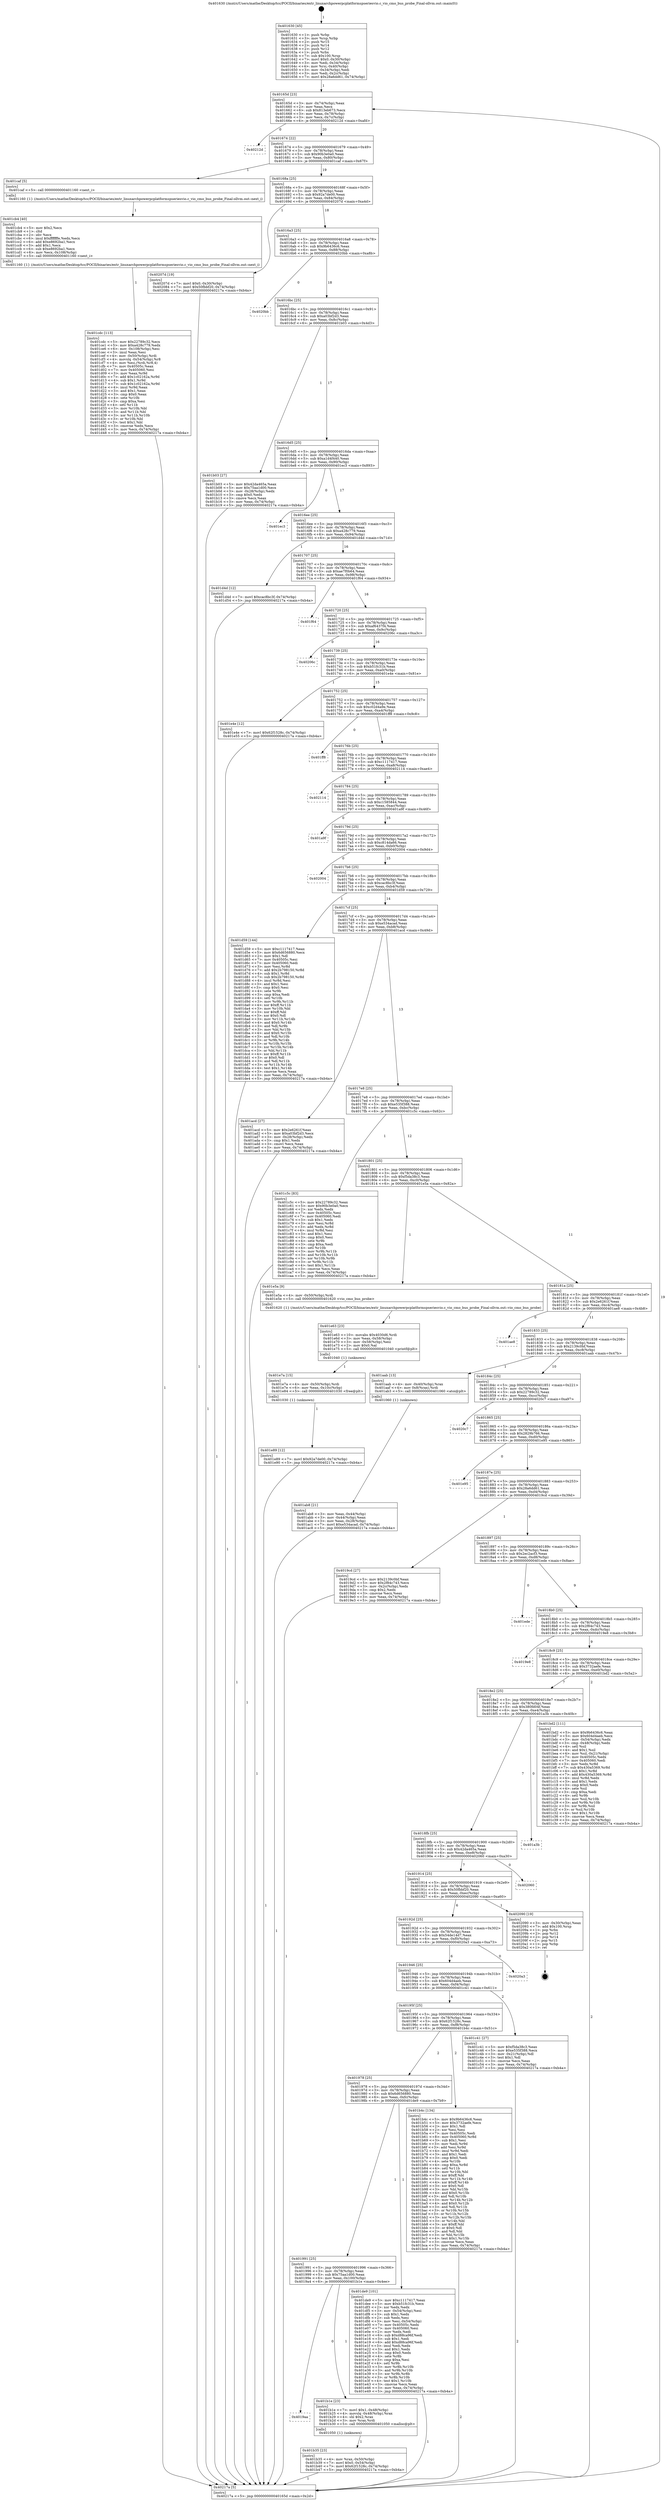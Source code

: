 digraph "0x401630" {
  label = "0x401630 (/mnt/c/Users/mathe/Desktop/tcc/POCII/binaries/extr_linuxarchpowerpcplatformspseriesvio.c_vio_cmo_bus_probe_Final-ollvm.out::main(0))"
  labelloc = "t"
  node[shape=record]

  Entry [label="",width=0.3,height=0.3,shape=circle,fillcolor=black,style=filled]
  "0x40165d" [label="{
     0x40165d [23]\l
     | [instrs]\l
     &nbsp;&nbsp;0x40165d \<+3\>: mov -0x74(%rbp),%eax\l
     &nbsp;&nbsp;0x401660 \<+2\>: mov %eax,%ecx\l
     &nbsp;&nbsp;0x401662 \<+6\>: sub $0x813eb673,%ecx\l
     &nbsp;&nbsp;0x401668 \<+3\>: mov %eax,-0x78(%rbp)\l
     &nbsp;&nbsp;0x40166b \<+3\>: mov %ecx,-0x7c(%rbp)\l
     &nbsp;&nbsp;0x40166e \<+6\>: je 000000000040212d \<main+0xafd\>\l
  }"]
  "0x40212d" [label="{
     0x40212d\l
  }", style=dashed]
  "0x401674" [label="{
     0x401674 [22]\l
     | [instrs]\l
     &nbsp;&nbsp;0x401674 \<+5\>: jmp 0000000000401679 \<main+0x49\>\l
     &nbsp;&nbsp;0x401679 \<+3\>: mov -0x78(%rbp),%eax\l
     &nbsp;&nbsp;0x40167c \<+5\>: sub $0x90b3e0a0,%eax\l
     &nbsp;&nbsp;0x401681 \<+3\>: mov %eax,-0x80(%rbp)\l
     &nbsp;&nbsp;0x401684 \<+6\>: je 0000000000401caf \<main+0x67f\>\l
  }"]
  Exit [label="",width=0.3,height=0.3,shape=circle,fillcolor=black,style=filled,peripheries=2]
  "0x401caf" [label="{
     0x401caf [5]\l
     | [instrs]\l
     &nbsp;&nbsp;0x401caf \<+5\>: call 0000000000401160 \<next_i\>\l
     | [calls]\l
     &nbsp;&nbsp;0x401160 \{1\} (/mnt/c/Users/mathe/Desktop/tcc/POCII/binaries/extr_linuxarchpowerpcplatformspseriesvio.c_vio_cmo_bus_probe_Final-ollvm.out::next_i)\l
  }"]
  "0x40168a" [label="{
     0x40168a [25]\l
     | [instrs]\l
     &nbsp;&nbsp;0x40168a \<+5\>: jmp 000000000040168f \<main+0x5f\>\l
     &nbsp;&nbsp;0x40168f \<+3\>: mov -0x78(%rbp),%eax\l
     &nbsp;&nbsp;0x401692 \<+5\>: sub $0x92a7de00,%eax\l
     &nbsp;&nbsp;0x401697 \<+6\>: mov %eax,-0x84(%rbp)\l
     &nbsp;&nbsp;0x40169d \<+6\>: je 000000000040207d \<main+0xa4d\>\l
  }"]
  "0x401e89" [label="{
     0x401e89 [12]\l
     | [instrs]\l
     &nbsp;&nbsp;0x401e89 \<+7\>: movl $0x92a7de00,-0x74(%rbp)\l
     &nbsp;&nbsp;0x401e90 \<+5\>: jmp 000000000040217a \<main+0xb4a\>\l
  }"]
  "0x40207d" [label="{
     0x40207d [19]\l
     | [instrs]\l
     &nbsp;&nbsp;0x40207d \<+7\>: movl $0x0,-0x30(%rbp)\l
     &nbsp;&nbsp;0x402084 \<+7\>: movl $0x50fbbf20,-0x74(%rbp)\l
     &nbsp;&nbsp;0x40208b \<+5\>: jmp 000000000040217a \<main+0xb4a\>\l
  }"]
  "0x4016a3" [label="{
     0x4016a3 [25]\l
     | [instrs]\l
     &nbsp;&nbsp;0x4016a3 \<+5\>: jmp 00000000004016a8 \<main+0x78\>\l
     &nbsp;&nbsp;0x4016a8 \<+3\>: mov -0x78(%rbp),%eax\l
     &nbsp;&nbsp;0x4016ab \<+5\>: sub $0x9b6436c6,%eax\l
     &nbsp;&nbsp;0x4016b0 \<+6\>: mov %eax,-0x88(%rbp)\l
     &nbsp;&nbsp;0x4016b6 \<+6\>: je 00000000004020bb \<main+0xa8b\>\l
  }"]
  "0x401e7a" [label="{
     0x401e7a [15]\l
     | [instrs]\l
     &nbsp;&nbsp;0x401e7a \<+4\>: mov -0x50(%rbp),%rdi\l
     &nbsp;&nbsp;0x401e7e \<+6\>: mov %eax,-0x10c(%rbp)\l
     &nbsp;&nbsp;0x401e84 \<+5\>: call 0000000000401030 \<free@plt\>\l
     | [calls]\l
     &nbsp;&nbsp;0x401030 \{1\} (unknown)\l
  }"]
  "0x4020bb" [label="{
     0x4020bb\l
  }", style=dashed]
  "0x4016bc" [label="{
     0x4016bc [25]\l
     | [instrs]\l
     &nbsp;&nbsp;0x4016bc \<+5\>: jmp 00000000004016c1 \<main+0x91\>\l
     &nbsp;&nbsp;0x4016c1 \<+3\>: mov -0x78(%rbp),%eax\l
     &nbsp;&nbsp;0x4016c4 \<+5\>: sub $0xa03bf2d3,%eax\l
     &nbsp;&nbsp;0x4016c9 \<+6\>: mov %eax,-0x8c(%rbp)\l
     &nbsp;&nbsp;0x4016cf \<+6\>: je 0000000000401b03 \<main+0x4d3\>\l
  }"]
  "0x401e63" [label="{
     0x401e63 [23]\l
     | [instrs]\l
     &nbsp;&nbsp;0x401e63 \<+10\>: movabs $0x4030d6,%rdi\l
     &nbsp;&nbsp;0x401e6d \<+3\>: mov %eax,-0x58(%rbp)\l
     &nbsp;&nbsp;0x401e70 \<+3\>: mov -0x58(%rbp),%esi\l
     &nbsp;&nbsp;0x401e73 \<+2\>: mov $0x0,%al\l
     &nbsp;&nbsp;0x401e75 \<+5\>: call 0000000000401040 \<printf@plt\>\l
     | [calls]\l
     &nbsp;&nbsp;0x401040 \{1\} (unknown)\l
  }"]
  "0x401b03" [label="{
     0x401b03 [27]\l
     | [instrs]\l
     &nbsp;&nbsp;0x401b03 \<+5\>: mov $0x42da465a,%eax\l
     &nbsp;&nbsp;0x401b08 \<+5\>: mov $0x75aa1d00,%ecx\l
     &nbsp;&nbsp;0x401b0d \<+3\>: mov -0x28(%rbp),%edx\l
     &nbsp;&nbsp;0x401b10 \<+3\>: cmp $0x0,%edx\l
     &nbsp;&nbsp;0x401b13 \<+3\>: cmove %ecx,%eax\l
     &nbsp;&nbsp;0x401b16 \<+3\>: mov %eax,-0x74(%rbp)\l
     &nbsp;&nbsp;0x401b19 \<+5\>: jmp 000000000040217a \<main+0xb4a\>\l
  }"]
  "0x4016d5" [label="{
     0x4016d5 [25]\l
     | [instrs]\l
     &nbsp;&nbsp;0x4016d5 \<+5\>: jmp 00000000004016da \<main+0xaa\>\l
     &nbsp;&nbsp;0x4016da \<+3\>: mov -0x78(%rbp),%eax\l
     &nbsp;&nbsp;0x4016dd \<+5\>: sub $0xa1d4f440,%eax\l
     &nbsp;&nbsp;0x4016e2 \<+6\>: mov %eax,-0x90(%rbp)\l
     &nbsp;&nbsp;0x4016e8 \<+6\>: je 0000000000401ec3 \<main+0x893\>\l
  }"]
  "0x401cdc" [label="{
     0x401cdc [113]\l
     | [instrs]\l
     &nbsp;&nbsp;0x401cdc \<+5\>: mov $0x22789c32,%ecx\l
     &nbsp;&nbsp;0x401ce1 \<+5\>: mov $0xa428c779,%edx\l
     &nbsp;&nbsp;0x401ce6 \<+6\>: mov -0x108(%rbp),%esi\l
     &nbsp;&nbsp;0x401cec \<+3\>: imul %eax,%esi\l
     &nbsp;&nbsp;0x401cef \<+4\>: mov -0x50(%rbp),%rdi\l
     &nbsp;&nbsp;0x401cf3 \<+4\>: movslq -0x54(%rbp),%r8\l
     &nbsp;&nbsp;0x401cf7 \<+4\>: mov %esi,(%rdi,%r8,4)\l
     &nbsp;&nbsp;0x401cfb \<+7\>: mov 0x40505c,%eax\l
     &nbsp;&nbsp;0x401d02 \<+7\>: mov 0x405060,%esi\l
     &nbsp;&nbsp;0x401d09 \<+3\>: mov %eax,%r9d\l
     &nbsp;&nbsp;0x401d0c \<+7\>: add $0x1c02162a,%r9d\l
     &nbsp;&nbsp;0x401d13 \<+4\>: sub $0x1,%r9d\l
     &nbsp;&nbsp;0x401d17 \<+7\>: sub $0x1c02162a,%r9d\l
     &nbsp;&nbsp;0x401d1e \<+4\>: imul %r9d,%eax\l
     &nbsp;&nbsp;0x401d22 \<+3\>: and $0x1,%eax\l
     &nbsp;&nbsp;0x401d25 \<+3\>: cmp $0x0,%eax\l
     &nbsp;&nbsp;0x401d28 \<+4\>: sete %r10b\l
     &nbsp;&nbsp;0x401d2c \<+3\>: cmp $0xa,%esi\l
     &nbsp;&nbsp;0x401d2f \<+4\>: setl %r11b\l
     &nbsp;&nbsp;0x401d33 \<+3\>: mov %r10b,%bl\l
     &nbsp;&nbsp;0x401d36 \<+3\>: and %r11b,%bl\l
     &nbsp;&nbsp;0x401d39 \<+3\>: xor %r11b,%r10b\l
     &nbsp;&nbsp;0x401d3c \<+3\>: or %r10b,%bl\l
     &nbsp;&nbsp;0x401d3f \<+3\>: test $0x1,%bl\l
     &nbsp;&nbsp;0x401d42 \<+3\>: cmovne %edx,%ecx\l
     &nbsp;&nbsp;0x401d45 \<+3\>: mov %ecx,-0x74(%rbp)\l
     &nbsp;&nbsp;0x401d48 \<+5\>: jmp 000000000040217a \<main+0xb4a\>\l
  }"]
  "0x401ec3" [label="{
     0x401ec3\l
  }", style=dashed]
  "0x4016ee" [label="{
     0x4016ee [25]\l
     | [instrs]\l
     &nbsp;&nbsp;0x4016ee \<+5\>: jmp 00000000004016f3 \<main+0xc3\>\l
     &nbsp;&nbsp;0x4016f3 \<+3\>: mov -0x78(%rbp),%eax\l
     &nbsp;&nbsp;0x4016f6 \<+5\>: sub $0xa428c779,%eax\l
     &nbsp;&nbsp;0x4016fb \<+6\>: mov %eax,-0x94(%rbp)\l
     &nbsp;&nbsp;0x401701 \<+6\>: je 0000000000401d4d \<main+0x71d\>\l
  }"]
  "0x401cb4" [label="{
     0x401cb4 [40]\l
     | [instrs]\l
     &nbsp;&nbsp;0x401cb4 \<+5\>: mov $0x2,%ecx\l
     &nbsp;&nbsp;0x401cb9 \<+1\>: cltd\l
     &nbsp;&nbsp;0x401cba \<+2\>: idiv %ecx\l
     &nbsp;&nbsp;0x401cbc \<+6\>: imul $0xfffffffe,%edx,%ecx\l
     &nbsp;&nbsp;0x401cc2 \<+6\>: add $0xe8692ba1,%ecx\l
     &nbsp;&nbsp;0x401cc8 \<+3\>: add $0x1,%ecx\l
     &nbsp;&nbsp;0x401ccb \<+6\>: sub $0xe8692ba1,%ecx\l
     &nbsp;&nbsp;0x401cd1 \<+6\>: mov %ecx,-0x108(%rbp)\l
     &nbsp;&nbsp;0x401cd7 \<+5\>: call 0000000000401160 \<next_i\>\l
     | [calls]\l
     &nbsp;&nbsp;0x401160 \{1\} (/mnt/c/Users/mathe/Desktop/tcc/POCII/binaries/extr_linuxarchpowerpcplatformspseriesvio.c_vio_cmo_bus_probe_Final-ollvm.out::next_i)\l
  }"]
  "0x401d4d" [label="{
     0x401d4d [12]\l
     | [instrs]\l
     &nbsp;&nbsp;0x401d4d \<+7\>: movl $0xcac8bc3f,-0x74(%rbp)\l
     &nbsp;&nbsp;0x401d54 \<+5\>: jmp 000000000040217a \<main+0xb4a\>\l
  }"]
  "0x401707" [label="{
     0x401707 [25]\l
     | [instrs]\l
     &nbsp;&nbsp;0x401707 \<+5\>: jmp 000000000040170c \<main+0xdc\>\l
     &nbsp;&nbsp;0x40170c \<+3\>: mov -0x78(%rbp),%eax\l
     &nbsp;&nbsp;0x40170f \<+5\>: sub $0xae7f0b64,%eax\l
     &nbsp;&nbsp;0x401714 \<+6\>: mov %eax,-0x98(%rbp)\l
     &nbsp;&nbsp;0x40171a \<+6\>: je 0000000000401f64 \<main+0x934\>\l
  }"]
  "0x401b35" [label="{
     0x401b35 [23]\l
     | [instrs]\l
     &nbsp;&nbsp;0x401b35 \<+4\>: mov %rax,-0x50(%rbp)\l
     &nbsp;&nbsp;0x401b39 \<+7\>: movl $0x0,-0x54(%rbp)\l
     &nbsp;&nbsp;0x401b40 \<+7\>: movl $0x62f1528c,-0x74(%rbp)\l
     &nbsp;&nbsp;0x401b47 \<+5\>: jmp 000000000040217a \<main+0xb4a\>\l
  }"]
  "0x401f64" [label="{
     0x401f64\l
  }", style=dashed]
  "0x401720" [label="{
     0x401720 [25]\l
     | [instrs]\l
     &nbsp;&nbsp;0x401720 \<+5\>: jmp 0000000000401725 \<main+0xf5\>\l
     &nbsp;&nbsp;0x401725 \<+3\>: mov -0x78(%rbp),%eax\l
     &nbsp;&nbsp;0x401728 \<+5\>: sub $0xaf6437f4,%eax\l
     &nbsp;&nbsp;0x40172d \<+6\>: mov %eax,-0x9c(%rbp)\l
     &nbsp;&nbsp;0x401733 \<+6\>: je 000000000040206c \<main+0xa3c\>\l
  }"]
  "0x4019aa" [label="{
     0x4019aa\l
  }", style=dashed]
  "0x40206c" [label="{
     0x40206c\l
  }", style=dashed]
  "0x401739" [label="{
     0x401739 [25]\l
     | [instrs]\l
     &nbsp;&nbsp;0x401739 \<+5\>: jmp 000000000040173e \<main+0x10e\>\l
     &nbsp;&nbsp;0x40173e \<+3\>: mov -0x78(%rbp),%eax\l
     &nbsp;&nbsp;0x401741 \<+5\>: sub $0xb51fc31b,%eax\l
     &nbsp;&nbsp;0x401746 \<+6\>: mov %eax,-0xa0(%rbp)\l
     &nbsp;&nbsp;0x40174c \<+6\>: je 0000000000401e4e \<main+0x81e\>\l
  }"]
  "0x401b1e" [label="{
     0x401b1e [23]\l
     | [instrs]\l
     &nbsp;&nbsp;0x401b1e \<+7\>: movl $0x1,-0x48(%rbp)\l
     &nbsp;&nbsp;0x401b25 \<+4\>: movslq -0x48(%rbp),%rax\l
     &nbsp;&nbsp;0x401b29 \<+4\>: shl $0x2,%rax\l
     &nbsp;&nbsp;0x401b2d \<+3\>: mov %rax,%rdi\l
     &nbsp;&nbsp;0x401b30 \<+5\>: call 0000000000401050 \<malloc@plt\>\l
     | [calls]\l
     &nbsp;&nbsp;0x401050 \{1\} (unknown)\l
  }"]
  "0x401e4e" [label="{
     0x401e4e [12]\l
     | [instrs]\l
     &nbsp;&nbsp;0x401e4e \<+7\>: movl $0x62f1528c,-0x74(%rbp)\l
     &nbsp;&nbsp;0x401e55 \<+5\>: jmp 000000000040217a \<main+0xb4a\>\l
  }"]
  "0x401752" [label="{
     0x401752 [25]\l
     | [instrs]\l
     &nbsp;&nbsp;0x401752 \<+5\>: jmp 0000000000401757 \<main+0x127\>\l
     &nbsp;&nbsp;0x401757 \<+3\>: mov -0x78(%rbp),%eax\l
     &nbsp;&nbsp;0x40175a \<+5\>: sub $0xc02d4a9e,%eax\l
     &nbsp;&nbsp;0x40175f \<+6\>: mov %eax,-0xa4(%rbp)\l
     &nbsp;&nbsp;0x401765 \<+6\>: je 0000000000401ff8 \<main+0x9c8\>\l
  }"]
  "0x401991" [label="{
     0x401991 [25]\l
     | [instrs]\l
     &nbsp;&nbsp;0x401991 \<+5\>: jmp 0000000000401996 \<main+0x366\>\l
     &nbsp;&nbsp;0x401996 \<+3\>: mov -0x78(%rbp),%eax\l
     &nbsp;&nbsp;0x401999 \<+5\>: sub $0x75aa1d00,%eax\l
     &nbsp;&nbsp;0x40199e \<+6\>: mov %eax,-0x100(%rbp)\l
     &nbsp;&nbsp;0x4019a4 \<+6\>: je 0000000000401b1e \<main+0x4ee\>\l
  }"]
  "0x401ff8" [label="{
     0x401ff8\l
  }", style=dashed]
  "0x40176b" [label="{
     0x40176b [25]\l
     | [instrs]\l
     &nbsp;&nbsp;0x40176b \<+5\>: jmp 0000000000401770 \<main+0x140\>\l
     &nbsp;&nbsp;0x401770 \<+3\>: mov -0x78(%rbp),%eax\l
     &nbsp;&nbsp;0x401773 \<+5\>: sub $0xc1117417,%eax\l
     &nbsp;&nbsp;0x401778 \<+6\>: mov %eax,-0xa8(%rbp)\l
     &nbsp;&nbsp;0x40177e \<+6\>: je 0000000000402114 \<main+0xae4\>\l
  }"]
  "0x401de9" [label="{
     0x401de9 [101]\l
     | [instrs]\l
     &nbsp;&nbsp;0x401de9 \<+5\>: mov $0xc1117417,%eax\l
     &nbsp;&nbsp;0x401dee \<+5\>: mov $0xb51fc31b,%ecx\l
     &nbsp;&nbsp;0x401df3 \<+2\>: xor %edx,%edx\l
     &nbsp;&nbsp;0x401df5 \<+3\>: mov -0x54(%rbp),%esi\l
     &nbsp;&nbsp;0x401df8 \<+3\>: sub $0x1,%edx\l
     &nbsp;&nbsp;0x401dfb \<+2\>: sub %edx,%esi\l
     &nbsp;&nbsp;0x401dfd \<+3\>: mov %esi,-0x54(%rbp)\l
     &nbsp;&nbsp;0x401e00 \<+7\>: mov 0x40505c,%edx\l
     &nbsp;&nbsp;0x401e07 \<+7\>: mov 0x405060,%esi\l
     &nbsp;&nbsp;0x401e0e \<+2\>: mov %edx,%edi\l
     &nbsp;&nbsp;0x401e10 \<+6\>: sub $0xd88ca96f,%edi\l
     &nbsp;&nbsp;0x401e16 \<+3\>: sub $0x1,%edi\l
     &nbsp;&nbsp;0x401e19 \<+6\>: add $0xd88ca96f,%edi\l
     &nbsp;&nbsp;0x401e1f \<+3\>: imul %edi,%edx\l
     &nbsp;&nbsp;0x401e22 \<+3\>: and $0x1,%edx\l
     &nbsp;&nbsp;0x401e25 \<+3\>: cmp $0x0,%edx\l
     &nbsp;&nbsp;0x401e28 \<+4\>: sete %r8b\l
     &nbsp;&nbsp;0x401e2c \<+3\>: cmp $0xa,%esi\l
     &nbsp;&nbsp;0x401e2f \<+4\>: setl %r9b\l
     &nbsp;&nbsp;0x401e33 \<+3\>: mov %r8b,%r10b\l
     &nbsp;&nbsp;0x401e36 \<+3\>: and %r9b,%r10b\l
     &nbsp;&nbsp;0x401e39 \<+3\>: xor %r9b,%r8b\l
     &nbsp;&nbsp;0x401e3c \<+3\>: or %r8b,%r10b\l
     &nbsp;&nbsp;0x401e3f \<+4\>: test $0x1,%r10b\l
     &nbsp;&nbsp;0x401e43 \<+3\>: cmovne %ecx,%eax\l
     &nbsp;&nbsp;0x401e46 \<+3\>: mov %eax,-0x74(%rbp)\l
     &nbsp;&nbsp;0x401e49 \<+5\>: jmp 000000000040217a \<main+0xb4a\>\l
  }"]
  "0x402114" [label="{
     0x402114\l
  }", style=dashed]
  "0x401784" [label="{
     0x401784 [25]\l
     | [instrs]\l
     &nbsp;&nbsp;0x401784 \<+5\>: jmp 0000000000401789 \<main+0x159\>\l
     &nbsp;&nbsp;0x401789 \<+3\>: mov -0x78(%rbp),%eax\l
     &nbsp;&nbsp;0x40178c \<+5\>: sub $0xc1585844,%eax\l
     &nbsp;&nbsp;0x401791 \<+6\>: mov %eax,-0xac(%rbp)\l
     &nbsp;&nbsp;0x401797 \<+6\>: je 0000000000401a9f \<main+0x46f\>\l
  }"]
  "0x401978" [label="{
     0x401978 [25]\l
     | [instrs]\l
     &nbsp;&nbsp;0x401978 \<+5\>: jmp 000000000040197d \<main+0x34d\>\l
     &nbsp;&nbsp;0x40197d \<+3\>: mov -0x78(%rbp),%eax\l
     &nbsp;&nbsp;0x401980 \<+5\>: sub $0x6d656880,%eax\l
     &nbsp;&nbsp;0x401985 \<+6\>: mov %eax,-0xfc(%rbp)\l
     &nbsp;&nbsp;0x40198b \<+6\>: je 0000000000401de9 \<main+0x7b9\>\l
  }"]
  "0x401a9f" [label="{
     0x401a9f\l
  }", style=dashed]
  "0x40179d" [label="{
     0x40179d [25]\l
     | [instrs]\l
     &nbsp;&nbsp;0x40179d \<+5\>: jmp 00000000004017a2 \<main+0x172\>\l
     &nbsp;&nbsp;0x4017a2 \<+3\>: mov -0x78(%rbp),%eax\l
     &nbsp;&nbsp;0x4017a5 \<+5\>: sub $0xc814da66,%eax\l
     &nbsp;&nbsp;0x4017aa \<+6\>: mov %eax,-0xb0(%rbp)\l
     &nbsp;&nbsp;0x4017b0 \<+6\>: je 0000000000402004 \<main+0x9d4\>\l
  }"]
  "0x401b4c" [label="{
     0x401b4c [134]\l
     | [instrs]\l
     &nbsp;&nbsp;0x401b4c \<+5\>: mov $0x9b6436c6,%eax\l
     &nbsp;&nbsp;0x401b51 \<+5\>: mov $0x3732aefe,%ecx\l
     &nbsp;&nbsp;0x401b56 \<+2\>: mov $0x1,%dl\l
     &nbsp;&nbsp;0x401b58 \<+2\>: xor %esi,%esi\l
     &nbsp;&nbsp;0x401b5a \<+7\>: mov 0x40505c,%edi\l
     &nbsp;&nbsp;0x401b61 \<+8\>: mov 0x405060,%r8d\l
     &nbsp;&nbsp;0x401b69 \<+3\>: sub $0x1,%esi\l
     &nbsp;&nbsp;0x401b6c \<+3\>: mov %edi,%r9d\l
     &nbsp;&nbsp;0x401b6f \<+3\>: add %esi,%r9d\l
     &nbsp;&nbsp;0x401b72 \<+4\>: imul %r9d,%edi\l
     &nbsp;&nbsp;0x401b76 \<+3\>: and $0x1,%edi\l
     &nbsp;&nbsp;0x401b79 \<+3\>: cmp $0x0,%edi\l
     &nbsp;&nbsp;0x401b7c \<+4\>: sete %r10b\l
     &nbsp;&nbsp;0x401b80 \<+4\>: cmp $0xa,%r8d\l
     &nbsp;&nbsp;0x401b84 \<+4\>: setl %r11b\l
     &nbsp;&nbsp;0x401b88 \<+3\>: mov %r10b,%bl\l
     &nbsp;&nbsp;0x401b8b \<+3\>: xor $0xff,%bl\l
     &nbsp;&nbsp;0x401b8e \<+3\>: mov %r11b,%r14b\l
     &nbsp;&nbsp;0x401b91 \<+4\>: xor $0xff,%r14b\l
     &nbsp;&nbsp;0x401b95 \<+3\>: xor $0x0,%dl\l
     &nbsp;&nbsp;0x401b98 \<+3\>: mov %bl,%r15b\l
     &nbsp;&nbsp;0x401b9b \<+4\>: and $0x0,%r15b\l
     &nbsp;&nbsp;0x401b9f \<+3\>: and %dl,%r10b\l
     &nbsp;&nbsp;0x401ba2 \<+3\>: mov %r14b,%r12b\l
     &nbsp;&nbsp;0x401ba5 \<+4\>: and $0x0,%r12b\l
     &nbsp;&nbsp;0x401ba9 \<+3\>: and %dl,%r11b\l
     &nbsp;&nbsp;0x401bac \<+3\>: or %r10b,%r15b\l
     &nbsp;&nbsp;0x401baf \<+3\>: or %r11b,%r12b\l
     &nbsp;&nbsp;0x401bb2 \<+3\>: xor %r12b,%r15b\l
     &nbsp;&nbsp;0x401bb5 \<+3\>: or %r14b,%bl\l
     &nbsp;&nbsp;0x401bb8 \<+3\>: xor $0xff,%bl\l
     &nbsp;&nbsp;0x401bbb \<+3\>: or $0x0,%dl\l
     &nbsp;&nbsp;0x401bbe \<+2\>: and %dl,%bl\l
     &nbsp;&nbsp;0x401bc0 \<+3\>: or %bl,%r15b\l
     &nbsp;&nbsp;0x401bc3 \<+4\>: test $0x1,%r15b\l
     &nbsp;&nbsp;0x401bc7 \<+3\>: cmovne %ecx,%eax\l
     &nbsp;&nbsp;0x401bca \<+3\>: mov %eax,-0x74(%rbp)\l
     &nbsp;&nbsp;0x401bcd \<+5\>: jmp 000000000040217a \<main+0xb4a\>\l
  }"]
  "0x402004" [label="{
     0x402004\l
  }", style=dashed]
  "0x4017b6" [label="{
     0x4017b6 [25]\l
     | [instrs]\l
     &nbsp;&nbsp;0x4017b6 \<+5\>: jmp 00000000004017bb \<main+0x18b\>\l
     &nbsp;&nbsp;0x4017bb \<+3\>: mov -0x78(%rbp),%eax\l
     &nbsp;&nbsp;0x4017be \<+5\>: sub $0xcac8bc3f,%eax\l
     &nbsp;&nbsp;0x4017c3 \<+6\>: mov %eax,-0xb4(%rbp)\l
     &nbsp;&nbsp;0x4017c9 \<+6\>: je 0000000000401d59 \<main+0x729\>\l
  }"]
  "0x40195f" [label="{
     0x40195f [25]\l
     | [instrs]\l
     &nbsp;&nbsp;0x40195f \<+5\>: jmp 0000000000401964 \<main+0x334\>\l
     &nbsp;&nbsp;0x401964 \<+3\>: mov -0x78(%rbp),%eax\l
     &nbsp;&nbsp;0x401967 \<+5\>: sub $0x62f1528c,%eax\l
     &nbsp;&nbsp;0x40196c \<+6\>: mov %eax,-0xf8(%rbp)\l
     &nbsp;&nbsp;0x401972 \<+6\>: je 0000000000401b4c \<main+0x51c\>\l
  }"]
  "0x401d59" [label="{
     0x401d59 [144]\l
     | [instrs]\l
     &nbsp;&nbsp;0x401d59 \<+5\>: mov $0xc1117417,%eax\l
     &nbsp;&nbsp;0x401d5e \<+5\>: mov $0x6d656880,%ecx\l
     &nbsp;&nbsp;0x401d63 \<+2\>: mov $0x1,%dl\l
     &nbsp;&nbsp;0x401d65 \<+7\>: mov 0x40505c,%esi\l
     &nbsp;&nbsp;0x401d6c \<+7\>: mov 0x405060,%edi\l
     &nbsp;&nbsp;0x401d73 \<+3\>: mov %esi,%r8d\l
     &nbsp;&nbsp;0x401d76 \<+7\>: add $0x2b798150,%r8d\l
     &nbsp;&nbsp;0x401d7d \<+4\>: sub $0x1,%r8d\l
     &nbsp;&nbsp;0x401d81 \<+7\>: sub $0x2b798150,%r8d\l
     &nbsp;&nbsp;0x401d88 \<+4\>: imul %r8d,%esi\l
     &nbsp;&nbsp;0x401d8c \<+3\>: and $0x1,%esi\l
     &nbsp;&nbsp;0x401d8f \<+3\>: cmp $0x0,%esi\l
     &nbsp;&nbsp;0x401d92 \<+4\>: sete %r9b\l
     &nbsp;&nbsp;0x401d96 \<+3\>: cmp $0xa,%edi\l
     &nbsp;&nbsp;0x401d99 \<+4\>: setl %r10b\l
     &nbsp;&nbsp;0x401d9d \<+3\>: mov %r9b,%r11b\l
     &nbsp;&nbsp;0x401da0 \<+4\>: xor $0xff,%r11b\l
     &nbsp;&nbsp;0x401da4 \<+3\>: mov %r10b,%bl\l
     &nbsp;&nbsp;0x401da7 \<+3\>: xor $0xff,%bl\l
     &nbsp;&nbsp;0x401daa \<+3\>: xor $0x0,%dl\l
     &nbsp;&nbsp;0x401dad \<+3\>: mov %r11b,%r14b\l
     &nbsp;&nbsp;0x401db0 \<+4\>: and $0x0,%r14b\l
     &nbsp;&nbsp;0x401db4 \<+3\>: and %dl,%r9b\l
     &nbsp;&nbsp;0x401db7 \<+3\>: mov %bl,%r15b\l
     &nbsp;&nbsp;0x401dba \<+4\>: and $0x0,%r15b\l
     &nbsp;&nbsp;0x401dbe \<+3\>: and %dl,%r10b\l
     &nbsp;&nbsp;0x401dc1 \<+3\>: or %r9b,%r14b\l
     &nbsp;&nbsp;0x401dc4 \<+3\>: or %r10b,%r15b\l
     &nbsp;&nbsp;0x401dc7 \<+3\>: xor %r15b,%r14b\l
     &nbsp;&nbsp;0x401dca \<+3\>: or %bl,%r11b\l
     &nbsp;&nbsp;0x401dcd \<+4\>: xor $0xff,%r11b\l
     &nbsp;&nbsp;0x401dd1 \<+3\>: or $0x0,%dl\l
     &nbsp;&nbsp;0x401dd4 \<+3\>: and %dl,%r11b\l
     &nbsp;&nbsp;0x401dd7 \<+3\>: or %r11b,%r14b\l
     &nbsp;&nbsp;0x401dda \<+4\>: test $0x1,%r14b\l
     &nbsp;&nbsp;0x401dde \<+3\>: cmovne %ecx,%eax\l
     &nbsp;&nbsp;0x401de1 \<+3\>: mov %eax,-0x74(%rbp)\l
     &nbsp;&nbsp;0x401de4 \<+5\>: jmp 000000000040217a \<main+0xb4a\>\l
  }"]
  "0x4017cf" [label="{
     0x4017cf [25]\l
     | [instrs]\l
     &nbsp;&nbsp;0x4017cf \<+5\>: jmp 00000000004017d4 \<main+0x1a4\>\l
     &nbsp;&nbsp;0x4017d4 \<+3\>: mov -0x78(%rbp),%eax\l
     &nbsp;&nbsp;0x4017d7 \<+5\>: sub $0xe534acad,%eax\l
     &nbsp;&nbsp;0x4017dc \<+6\>: mov %eax,-0xb8(%rbp)\l
     &nbsp;&nbsp;0x4017e2 \<+6\>: je 0000000000401acd \<main+0x49d\>\l
  }"]
  "0x401c41" [label="{
     0x401c41 [27]\l
     | [instrs]\l
     &nbsp;&nbsp;0x401c41 \<+5\>: mov $0xf5da38c3,%eax\l
     &nbsp;&nbsp;0x401c46 \<+5\>: mov $0xe535f388,%ecx\l
     &nbsp;&nbsp;0x401c4b \<+3\>: mov -0x21(%rbp),%dl\l
     &nbsp;&nbsp;0x401c4e \<+3\>: test $0x1,%dl\l
     &nbsp;&nbsp;0x401c51 \<+3\>: cmovne %ecx,%eax\l
     &nbsp;&nbsp;0x401c54 \<+3\>: mov %eax,-0x74(%rbp)\l
     &nbsp;&nbsp;0x401c57 \<+5\>: jmp 000000000040217a \<main+0xb4a\>\l
  }"]
  "0x401acd" [label="{
     0x401acd [27]\l
     | [instrs]\l
     &nbsp;&nbsp;0x401acd \<+5\>: mov $0x2e6261f,%eax\l
     &nbsp;&nbsp;0x401ad2 \<+5\>: mov $0xa03bf2d3,%ecx\l
     &nbsp;&nbsp;0x401ad7 \<+3\>: mov -0x28(%rbp),%edx\l
     &nbsp;&nbsp;0x401ada \<+3\>: cmp $0x1,%edx\l
     &nbsp;&nbsp;0x401add \<+3\>: cmovl %ecx,%eax\l
     &nbsp;&nbsp;0x401ae0 \<+3\>: mov %eax,-0x74(%rbp)\l
     &nbsp;&nbsp;0x401ae3 \<+5\>: jmp 000000000040217a \<main+0xb4a\>\l
  }"]
  "0x4017e8" [label="{
     0x4017e8 [25]\l
     | [instrs]\l
     &nbsp;&nbsp;0x4017e8 \<+5\>: jmp 00000000004017ed \<main+0x1bd\>\l
     &nbsp;&nbsp;0x4017ed \<+3\>: mov -0x78(%rbp),%eax\l
     &nbsp;&nbsp;0x4017f0 \<+5\>: sub $0xe535f388,%eax\l
     &nbsp;&nbsp;0x4017f5 \<+6\>: mov %eax,-0xbc(%rbp)\l
     &nbsp;&nbsp;0x4017fb \<+6\>: je 0000000000401c5c \<main+0x62c\>\l
  }"]
  "0x401946" [label="{
     0x401946 [25]\l
     | [instrs]\l
     &nbsp;&nbsp;0x401946 \<+5\>: jmp 000000000040194b \<main+0x31b\>\l
     &nbsp;&nbsp;0x40194b \<+3\>: mov -0x78(%rbp),%eax\l
     &nbsp;&nbsp;0x40194e \<+5\>: sub $0x604d4aeb,%eax\l
     &nbsp;&nbsp;0x401953 \<+6\>: mov %eax,-0xf4(%rbp)\l
     &nbsp;&nbsp;0x401959 \<+6\>: je 0000000000401c41 \<main+0x611\>\l
  }"]
  "0x401c5c" [label="{
     0x401c5c [83]\l
     | [instrs]\l
     &nbsp;&nbsp;0x401c5c \<+5\>: mov $0x22789c32,%eax\l
     &nbsp;&nbsp;0x401c61 \<+5\>: mov $0x90b3e0a0,%ecx\l
     &nbsp;&nbsp;0x401c66 \<+2\>: xor %edx,%edx\l
     &nbsp;&nbsp;0x401c68 \<+7\>: mov 0x40505c,%esi\l
     &nbsp;&nbsp;0x401c6f \<+7\>: mov 0x405060,%edi\l
     &nbsp;&nbsp;0x401c76 \<+3\>: sub $0x1,%edx\l
     &nbsp;&nbsp;0x401c79 \<+3\>: mov %esi,%r8d\l
     &nbsp;&nbsp;0x401c7c \<+3\>: add %edx,%r8d\l
     &nbsp;&nbsp;0x401c7f \<+4\>: imul %r8d,%esi\l
     &nbsp;&nbsp;0x401c83 \<+3\>: and $0x1,%esi\l
     &nbsp;&nbsp;0x401c86 \<+3\>: cmp $0x0,%esi\l
     &nbsp;&nbsp;0x401c89 \<+4\>: sete %r9b\l
     &nbsp;&nbsp;0x401c8d \<+3\>: cmp $0xa,%edi\l
     &nbsp;&nbsp;0x401c90 \<+4\>: setl %r10b\l
     &nbsp;&nbsp;0x401c94 \<+3\>: mov %r9b,%r11b\l
     &nbsp;&nbsp;0x401c97 \<+3\>: and %r10b,%r11b\l
     &nbsp;&nbsp;0x401c9a \<+3\>: xor %r10b,%r9b\l
     &nbsp;&nbsp;0x401c9d \<+3\>: or %r9b,%r11b\l
     &nbsp;&nbsp;0x401ca0 \<+4\>: test $0x1,%r11b\l
     &nbsp;&nbsp;0x401ca4 \<+3\>: cmovne %ecx,%eax\l
     &nbsp;&nbsp;0x401ca7 \<+3\>: mov %eax,-0x74(%rbp)\l
     &nbsp;&nbsp;0x401caa \<+5\>: jmp 000000000040217a \<main+0xb4a\>\l
  }"]
  "0x401801" [label="{
     0x401801 [25]\l
     | [instrs]\l
     &nbsp;&nbsp;0x401801 \<+5\>: jmp 0000000000401806 \<main+0x1d6\>\l
     &nbsp;&nbsp;0x401806 \<+3\>: mov -0x78(%rbp),%eax\l
     &nbsp;&nbsp;0x401809 \<+5\>: sub $0xf5da38c3,%eax\l
     &nbsp;&nbsp;0x40180e \<+6\>: mov %eax,-0xc0(%rbp)\l
     &nbsp;&nbsp;0x401814 \<+6\>: je 0000000000401e5a \<main+0x82a\>\l
  }"]
  "0x4020a3" [label="{
     0x4020a3\l
  }", style=dashed]
  "0x401e5a" [label="{
     0x401e5a [9]\l
     | [instrs]\l
     &nbsp;&nbsp;0x401e5a \<+4\>: mov -0x50(%rbp),%rdi\l
     &nbsp;&nbsp;0x401e5e \<+5\>: call 0000000000401620 \<vio_cmo_bus_probe\>\l
     | [calls]\l
     &nbsp;&nbsp;0x401620 \{1\} (/mnt/c/Users/mathe/Desktop/tcc/POCII/binaries/extr_linuxarchpowerpcplatformspseriesvio.c_vio_cmo_bus_probe_Final-ollvm.out::vio_cmo_bus_probe)\l
  }"]
  "0x40181a" [label="{
     0x40181a [25]\l
     | [instrs]\l
     &nbsp;&nbsp;0x40181a \<+5\>: jmp 000000000040181f \<main+0x1ef\>\l
     &nbsp;&nbsp;0x40181f \<+3\>: mov -0x78(%rbp),%eax\l
     &nbsp;&nbsp;0x401822 \<+5\>: sub $0x2e6261f,%eax\l
     &nbsp;&nbsp;0x401827 \<+6\>: mov %eax,-0xc4(%rbp)\l
     &nbsp;&nbsp;0x40182d \<+6\>: je 0000000000401ae8 \<main+0x4b8\>\l
  }"]
  "0x40192d" [label="{
     0x40192d [25]\l
     | [instrs]\l
     &nbsp;&nbsp;0x40192d \<+5\>: jmp 0000000000401932 \<main+0x302\>\l
     &nbsp;&nbsp;0x401932 \<+3\>: mov -0x78(%rbp),%eax\l
     &nbsp;&nbsp;0x401935 \<+5\>: sub $0x54de14d7,%eax\l
     &nbsp;&nbsp;0x40193a \<+6\>: mov %eax,-0xf0(%rbp)\l
     &nbsp;&nbsp;0x401940 \<+6\>: je 00000000004020a3 \<main+0xa73\>\l
  }"]
  "0x401ae8" [label="{
     0x401ae8\l
  }", style=dashed]
  "0x401833" [label="{
     0x401833 [25]\l
     | [instrs]\l
     &nbsp;&nbsp;0x401833 \<+5\>: jmp 0000000000401838 \<main+0x208\>\l
     &nbsp;&nbsp;0x401838 \<+3\>: mov -0x78(%rbp),%eax\l
     &nbsp;&nbsp;0x40183b \<+5\>: sub $0x2139c0bf,%eax\l
     &nbsp;&nbsp;0x401840 \<+6\>: mov %eax,-0xc8(%rbp)\l
     &nbsp;&nbsp;0x401846 \<+6\>: je 0000000000401aab \<main+0x47b\>\l
  }"]
  "0x402090" [label="{
     0x402090 [19]\l
     | [instrs]\l
     &nbsp;&nbsp;0x402090 \<+3\>: mov -0x30(%rbp),%eax\l
     &nbsp;&nbsp;0x402093 \<+7\>: add $0x100,%rsp\l
     &nbsp;&nbsp;0x40209a \<+1\>: pop %rbx\l
     &nbsp;&nbsp;0x40209b \<+2\>: pop %r12\l
     &nbsp;&nbsp;0x40209d \<+2\>: pop %r14\l
     &nbsp;&nbsp;0x40209f \<+2\>: pop %r15\l
     &nbsp;&nbsp;0x4020a1 \<+1\>: pop %rbp\l
     &nbsp;&nbsp;0x4020a2 \<+1\>: ret\l
  }"]
  "0x401aab" [label="{
     0x401aab [13]\l
     | [instrs]\l
     &nbsp;&nbsp;0x401aab \<+4\>: mov -0x40(%rbp),%rax\l
     &nbsp;&nbsp;0x401aaf \<+4\>: mov 0x8(%rax),%rdi\l
     &nbsp;&nbsp;0x401ab3 \<+5\>: call 0000000000401060 \<atoi@plt\>\l
     | [calls]\l
     &nbsp;&nbsp;0x401060 \{1\} (unknown)\l
  }"]
  "0x40184c" [label="{
     0x40184c [25]\l
     | [instrs]\l
     &nbsp;&nbsp;0x40184c \<+5\>: jmp 0000000000401851 \<main+0x221\>\l
     &nbsp;&nbsp;0x401851 \<+3\>: mov -0x78(%rbp),%eax\l
     &nbsp;&nbsp;0x401854 \<+5\>: sub $0x22789c32,%eax\l
     &nbsp;&nbsp;0x401859 \<+6\>: mov %eax,-0xcc(%rbp)\l
     &nbsp;&nbsp;0x40185f \<+6\>: je 00000000004020c7 \<main+0xa97\>\l
  }"]
  "0x401914" [label="{
     0x401914 [25]\l
     | [instrs]\l
     &nbsp;&nbsp;0x401914 \<+5\>: jmp 0000000000401919 \<main+0x2e9\>\l
     &nbsp;&nbsp;0x401919 \<+3\>: mov -0x78(%rbp),%eax\l
     &nbsp;&nbsp;0x40191c \<+5\>: sub $0x50fbbf20,%eax\l
     &nbsp;&nbsp;0x401921 \<+6\>: mov %eax,-0xec(%rbp)\l
     &nbsp;&nbsp;0x401927 \<+6\>: je 0000000000402090 \<main+0xa60\>\l
  }"]
  "0x4020c7" [label="{
     0x4020c7\l
  }", style=dashed]
  "0x401865" [label="{
     0x401865 [25]\l
     | [instrs]\l
     &nbsp;&nbsp;0x401865 \<+5\>: jmp 000000000040186a \<main+0x23a\>\l
     &nbsp;&nbsp;0x40186a \<+3\>: mov -0x78(%rbp),%eax\l
     &nbsp;&nbsp;0x40186d \<+5\>: sub $0x2829b766,%eax\l
     &nbsp;&nbsp;0x401872 \<+6\>: mov %eax,-0xd0(%rbp)\l
     &nbsp;&nbsp;0x401878 \<+6\>: je 0000000000401e95 \<main+0x865\>\l
  }"]
  "0x402060" [label="{
     0x402060\l
  }", style=dashed]
  "0x401e95" [label="{
     0x401e95\l
  }", style=dashed]
  "0x40187e" [label="{
     0x40187e [25]\l
     | [instrs]\l
     &nbsp;&nbsp;0x40187e \<+5\>: jmp 0000000000401883 \<main+0x253\>\l
     &nbsp;&nbsp;0x401883 \<+3\>: mov -0x78(%rbp),%eax\l
     &nbsp;&nbsp;0x401886 \<+5\>: sub $0x28a6dd61,%eax\l
     &nbsp;&nbsp;0x40188b \<+6\>: mov %eax,-0xd4(%rbp)\l
     &nbsp;&nbsp;0x401891 \<+6\>: je 00000000004019cd \<main+0x39d\>\l
  }"]
  "0x4018fb" [label="{
     0x4018fb [25]\l
     | [instrs]\l
     &nbsp;&nbsp;0x4018fb \<+5\>: jmp 0000000000401900 \<main+0x2d0\>\l
     &nbsp;&nbsp;0x401900 \<+3\>: mov -0x78(%rbp),%eax\l
     &nbsp;&nbsp;0x401903 \<+5\>: sub $0x42da465a,%eax\l
     &nbsp;&nbsp;0x401908 \<+6\>: mov %eax,-0xe8(%rbp)\l
     &nbsp;&nbsp;0x40190e \<+6\>: je 0000000000402060 \<main+0xa30\>\l
  }"]
  "0x4019cd" [label="{
     0x4019cd [27]\l
     | [instrs]\l
     &nbsp;&nbsp;0x4019cd \<+5\>: mov $0x2139c0bf,%eax\l
     &nbsp;&nbsp;0x4019d2 \<+5\>: mov $0x2f84c743,%ecx\l
     &nbsp;&nbsp;0x4019d7 \<+3\>: mov -0x2c(%rbp),%edx\l
     &nbsp;&nbsp;0x4019da \<+3\>: cmp $0x2,%edx\l
     &nbsp;&nbsp;0x4019dd \<+3\>: cmovne %ecx,%eax\l
     &nbsp;&nbsp;0x4019e0 \<+3\>: mov %eax,-0x74(%rbp)\l
     &nbsp;&nbsp;0x4019e3 \<+5\>: jmp 000000000040217a \<main+0xb4a\>\l
  }"]
  "0x401897" [label="{
     0x401897 [25]\l
     | [instrs]\l
     &nbsp;&nbsp;0x401897 \<+5\>: jmp 000000000040189c \<main+0x26c\>\l
     &nbsp;&nbsp;0x40189c \<+3\>: mov -0x78(%rbp),%eax\l
     &nbsp;&nbsp;0x40189f \<+5\>: sub $0x2ec2acf3,%eax\l
     &nbsp;&nbsp;0x4018a4 \<+6\>: mov %eax,-0xd8(%rbp)\l
     &nbsp;&nbsp;0x4018aa \<+6\>: je 0000000000401ede \<main+0x8ae\>\l
  }"]
  "0x40217a" [label="{
     0x40217a [5]\l
     | [instrs]\l
     &nbsp;&nbsp;0x40217a \<+5\>: jmp 000000000040165d \<main+0x2d\>\l
  }"]
  "0x401630" [label="{
     0x401630 [45]\l
     | [instrs]\l
     &nbsp;&nbsp;0x401630 \<+1\>: push %rbp\l
     &nbsp;&nbsp;0x401631 \<+3\>: mov %rsp,%rbp\l
     &nbsp;&nbsp;0x401634 \<+2\>: push %r15\l
     &nbsp;&nbsp;0x401636 \<+2\>: push %r14\l
     &nbsp;&nbsp;0x401638 \<+2\>: push %r12\l
     &nbsp;&nbsp;0x40163a \<+1\>: push %rbx\l
     &nbsp;&nbsp;0x40163b \<+7\>: sub $0x100,%rsp\l
     &nbsp;&nbsp;0x401642 \<+7\>: movl $0x0,-0x30(%rbp)\l
     &nbsp;&nbsp;0x401649 \<+3\>: mov %edi,-0x34(%rbp)\l
     &nbsp;&nbsp;0x40164c \<+4\>: mov %rsi,-0x40(%rbp)\l
     &nbsp;&nbsp;0x401650 \<+3\>: mov -0x34(%rbp),%edi\l
     &nbsp;&nbsp;0x401653 \<+3\>: mov %edi,-0x2c(%rbp)\l
     &nbsp;&nbsp;0x401656 \<+7\>: movl $0x28a6dd61,-0x74(%rbp)\l
  }"]
  "0x401ab8" [label="{
     0x401ab8 [21]\l
     | [instrs]\l
     &nbsp;&nbsp;0x401ab8 \<+3\>: mov %eax,-0x44(%rbp)\l
     &nbsp;&nbsp;0x401abb \<+3\>: mov -0x44(%rbp),%eax\l
     &nbsp;&nbsp;0x401abe \<+3\>: mov %eax,-0x28(%rbp)\l
     &nbsp;&nbsp;0x401ac1 \<+7\>: movl $0xe534acad,-0x74(%rbp)\l
     &nbsp;&nbsp;0x401ac8 \<+5\>: jmp 000000000040217a \<main+0xb4a\>\l
  }"]
  "0x401a3b" [label="{
     0x401a3b\l
  }", style=dashed]
  "0x401ede" [label="{
     0x401ede\l
  }", style=dashed]
  "0x4018b0" [label="{
     0x4018b0 [25]\l
     | [instrs]\l
     &nbsp;&nbsp;0x4018b0 \<+5\>: jmp 00000000004018b5 \<main+0x285\>\l
     &nbsp;&nbsp;0x4018b5 \<+3\>: mov -0x78(%rbp),%eax\l
     &nbsp;&nbsp;0x4018b8 \<+5\>: sub $0x2f84c743,%eax\l
     &nbsp;&nbsp;0x4018bd \<+6\>: mov %eax,-0xdc(%rbp)\l
     &nbsp;&nbsp;0x4018c3 \<+6\>: je 00000000004019e8 \<main+0x3b8\>\l
  }"]
  "0x4018e2" [label="{
     0x4018e2 [25]\l
     | [instrs]\l
     &nbsp;&nbsp;0x4018e2 \<+5\>: jmp 00000000004018e7 \<main+0x2b7\>\l
     &nbsp;&nbsp;0x4018e7 \<+3\>: mov -0x78(%rbp),%eax\l
     &nbsp;&nbsp;0x4018ea \<+5\>: sub $0x380fd04f,%eax\l
     &nbsp;&nbsp;0x4018ef \<+6\>: mov %eax,-0xe4(%rbp)\l
     &nbsp;&nbsp;0x4018f5 \<+6\>: je 0000000000401a3b \<main+0x40b\>\l
  }"]
  "0x4019e8" [label="{
     0x4019e8\l
  }", style=dashed]
  "0x4018c9" [label="{
     0x4018c9 [25]\l
     | [instrs]\l
     &nbsp;&nbsp;0x4018c9 \<+5\>: jmp 00000000004018ce \<main+0x29e\>\l
     &nbsp;&nbsp;0x4018ce \<+3\>: mov -0x78(%rbp),%eax\l
     &nbsp;&nbsp;0x4018d1 \<+5\>: sub $0x3732aefe,%eax\l
     &nbsp;&nbsp;0x4018d6 \<+6\>: mov %eax,-0xe0(%rbp)\l
     &nbsp;&nbsp;0x4018dc \<+6\>: je 0000000000401bd2 \<main+0x5a2\>\l
  }"]
  "0x401bd2" [label="{
     0x401bd2 [111]\l
     | [instrs]\l
     &nbsp;&nbsp;0x401bd2 \<+5\>: mov $0x9b6436c6,%eax\l
     &nbsp;&nbsp;0x401bd7 \<+5\>: mov $0x604d4aeb,%ecx\l
     &nbsp;&nbsp;0x401bdc \<+3\>: mov -0x54(%rbp),%edx\l
     &nbsp;&nbsp;0x401bdf \<+3\>: cmp -0x48(%rbp),%edx\l
     &nbsp;&nbsp;0x401be2 \<+4\>: setl %sil\l
     &nbsp;&nbsp;0x401be6 \<+4\>: and $0x1,%sil\l
     &nbsp;&nbsp;0x401bea \<+4\>: mov %sil,-0x21(%rbp)\l
     &nbsp;&nbsp;0x401bee \<+7\>: mov 0x40505c,%edx\l
     &nbsp;&nbsp;0x401bf5 \<+7\>: mov 0x405060,%edi\l
     &nbsp;&nbsp;0x401bfc \<+3\>: mov %edx,%r8d\l
     &nbsp;&nbsp;0x401bff \<+7\>: sub $0x430a5369,%r8d\l
     &nbsp;&nbsp;0x401c06 \<+4\>: sub $0x1,%r8d\l
     &nbsp;&nbsp;0x401c0a \<+7\>: add $0x430a5369,%r8d\l
     &nbsp;&nbsp;0x401c11 \<+4\>: imul %r8d,%edx\l
     &nbsp;&nbsp;0x401c15 \<+3\>: and $0x1,%edx\l
     &nbsp;&nbsp;0x401c18 \<+3\>: cmp $0x0,%edx\l
     &nbsp;&nbsp;0x401c1b \<+4\>: sete %sil\l
     &nbsp;&nbsp;0x401c1f \<+3\>: cmp $0xa,%edi\l
     &nbsp;&nbsp;0x401c22 \<+4\>: setl %r9b\l
     &nbsp;&nbsp;0x401c26 \<+3\>: mov %sil,%r10b\l
     &nbsp;&nbsp;0x401c29 \<+3\>: and %r9b,%r10b\l
     &nbsp;&nbsp;0x401c2c \<+3\>: xor %r9b,%sil\l
     &nbsp;&nbsp;0x401c2f \<+3\>: or %sil,%r10b\l
     &nbsp;&nbsp;0x401c32 \<+4\>: test $0x1,%r10b\l
     &nbsp;&nbsp;0x401c36 \<+3\>: cmovne %ecx,%eax\l
     &nbsp;&nbsp;0x401c39 \<+3\>: mov %eax,-0x74(%rbp)\l
     &nbsp;&nbsp;0x401c3c \<+5\>: jmp 000000000040217a \<main+0xb4a\>\l
  }"]
  Entry -> "0x401630" [label=" 1"]
  "0x40165d" -> "0x40212d" [label=" 0"]
  "0x40165d" -> "0x401674" [label=" 20"]
  "0x402090" -> Exit [label=" 1"]
  "0x401674" -> "0x401caf" [label=" 1"]
  "0x401674" -> "0x40168a" [label=" 19"]
  "0x40207d" -> "0x40217a" [label=" 1"]
  "0x40168a" -> "0x40207d" [label=" 1"]
  "0x40168a" -> "0x4016a3" [label=" 18"]
  "0x401e89" -> "0x40217a" [label=" 1"]
  "0x4016a3" -> "0x4020bb" [label=" 0"]
  "0x4016a3" -> "0x4016bc" [label=" 18"]
  "0x401e7a" -> "0x401e89" [label=" 1"]
  "0x4016bc" -> "0x401b03" [label=" 1"]
  "0x4016bc" -> "0x4016d5" [label=" 17"]
  "0x401e63" -> "0x401e7a" [label=" 1"]
  "0x4016d5" -> "0x401ec3" [label=" 0"]
  "0x4016d5" -> "0x4016ee" [label=" 17"]
  "0x401e5a" -> "0x401e63" [label=" 1"]
  "0x4016ee" -> "0x401d4d" [label=" 1"]
  "0x4016ee" -> "0x401707" [label=" 16"]
  "0x401e4e" -> "0x40217a" [label=" 1"]
  "0x401707" -> "0x401f64" [label=" 0"]
  "0x401707" -> "0x401720" [label=" 16"]
  "0x401de9" -> "0x40217a" [label=" 1"]
  "0x401720" -> "0x40206c" [label=" 0"]
  "0x401720" -> "0x401739" [label=" 16"]
  "0x401d59" -> "0x40217a" [label=" 1"]
  "0x401739" -> "0x401e4e" [label=" 1"]
  "0x401739" -> "0x401752" [label=" 15"]
  "0x401d4d" -> "0x40217a" [label=" 1"]
  "0x401752" -> "0x401ff8" [label=" 0"]
  "0x401752" -> "0x40176b" [label=" 15"]
  "0x401cb4" -> "0x401cdc" [label=" 1"]
  "0x40176b" -> "0x402114" [label=" 0"]
  "0x40176b" -> "0x401784" [label=" 15"]
  "0x401caf" -> "0x401cb4" [label=" 1"]
  "0x401784" -> "0x401a9f" [label=" 0"]
  "0x401784" -> "0x40179d" [label=" 15"]
  "0x401c41" -> "0x40217a" [label=" 2"]
  "0x40179d" -> "0x402004" [label=" 0"]
  "0x40179d" -> "0x4017b6" [label=" 15"]
  "0x401bd2" -> "0x40217a" [label=" 2"]
  "0x4017b6" -> "0x401d59" [label=" 1"]
  "0x4017b6" -> "0x4017cf" [label=" 14"]
  "0x401b35" -> "0x40217a" [label=" 1"]
  "0x4017cf" -> "0x401acd" [label=" 1"]
  "0x4017cf" -> "0x4017e8" [label=" 13"]
  "0x401b1e" -> "0x401b35" [label=" 1"]
  "0x4017e8" -> "0x401c5c" [label=" 1"]
  "0x4017e8" -> "0x401801" [label=" 12"]
  "0x401991" -> "0x401b1e" [label=" 1"]
  "0x401801" -> "0x401e5a" [label=" 1"]
  "0x401801" -> "0x40181a" [label=" 11"]
  "0x401cdc" -> "0x40217a" [label=" 1"]
  "0x40181a" -> "0x401ae8" [label=" 0"]
  "0x40181a" -> "0x401833" [label=" 11"]
  "0x401978" -> "0x401de9" [label=" 1"]
  "0x401833" -> "0x401aab" [label=" 1"]
  "0x401833" -> "0x40184c" [label=" 10"]
  "0x401c5c" -> "0x40217a" [label=" 1"]
  "0x40184c" -> "0x4020c7" [label=" 0"]
  "0x40184c" -> "0x401865" [label=" 10"]
  "0x40195f" -> "0x401b4c" [label=" 2"]
  "0x401865" -> "0x401e95" [label=" 0"]
  "0x401865" -> "0x40187e" [label=" 10"]
  "0x401b4c" -> "0x40217a" [label=" 2"]
  "0x40187e" -> "0x4019cd" [label=" 1"]
  "0x40187e" -> "0x401897" [label=" 9"]
  "0x4019cd" -> "0x40217a" [label=" 1"]
  "0x401630" -> "0x40165d" [label=" 1"]
  "0x40217a" -> "0x40165d" [label=" 19"]
  "0x401aab" -> "0x401ab8" [label=" 1"]
  "0x401ab8" -> "0x40217a" [label=" 1"]
  "0x401acd" -> "0x40217a" [label=" 1"]
  "0x401b03" -> "0x40217a" [label=" 1"]
  "0x401946" -> "0x401c41" [label=" 2"]
  "0x401897" -> "0x401ede" [label=" 0"]
  "0x401897" -> "0x4018b0" [label=" 9"]
  "0x401991" -> "0x4019aa" [label=" 0"]
  "0x4018b0" -> "0x4019e8" [label=" 0"]
  "0x4018b0" -> "0x4018c9" [label=" 9"]
  "0x40192d" -> "0x4020a3" [label=" 0"]
  "0x4018c9" -> "0x401bd2" [label=" 2"]
  "0x4018c9" -> "0x4018e2" [label=" 7"]
  "0x40192d" -> "0x401946" [label=" 6"]
  "0x4018e2" -> "0x401a3b" [label=" 0"]
  "0x4018e2" -> "0x4018fb" [label=" 7"]
  "0x401946" -> "0x40195f" [label=" 4"]
  "0x4018fb" -> "0x402060" [label=" 0"]
  "0x4018fb" -> "0x401914" [label=" 7"]
  "0x40195f" -> "0x401978" [label=" 2"]
  "0x401914" -> "0x402090" [label=" 1"]
  "0x401914" -> "0x40192d" [label=" 6"]
  "0x401978" -> "0x401991" [label=" 1"]
}
